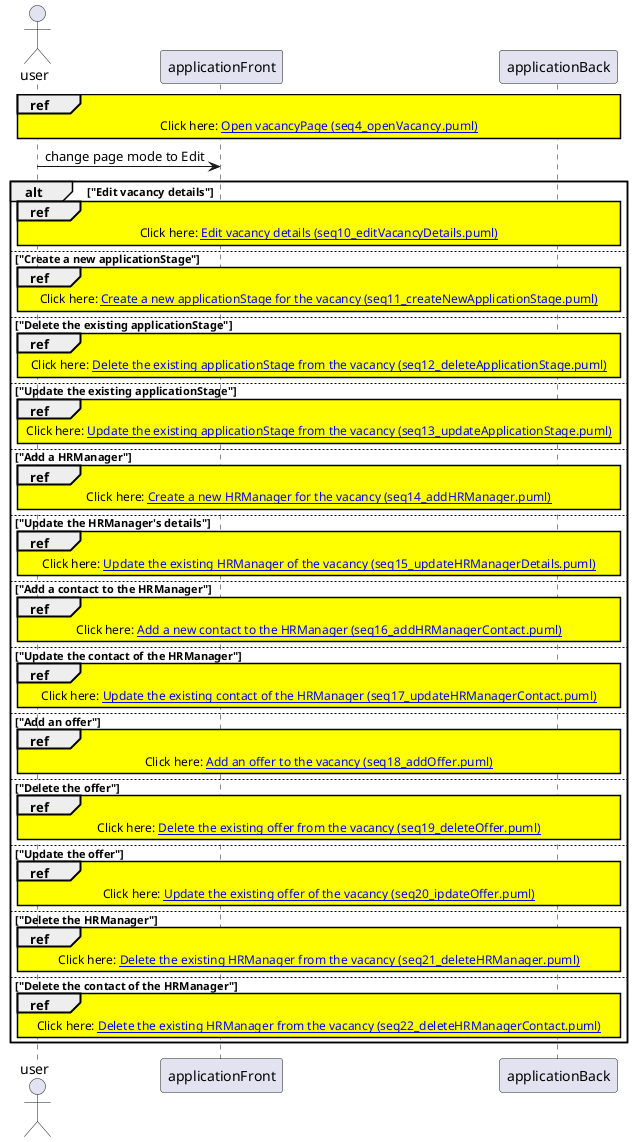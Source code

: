 @startuml "Edit the existing jobSearchingProcess sequence diagram"
skinparam topurl https://github.com/dimonar2186/jobHunter/tree/master/srs/algorithms/
skinparam sequenceReferenceBackgroundColor yellow

    actor "user" as user
    participant "applicationFront" as front
    participant "applicationBack" as back

    ref over user, front, back :Click here: [[seq4_openVacancy.puml Open vacancyPage (seq4_openVacancy.puml)]]

    user -> front : change page mode to Edit

    alt "Edit vacancy details"
        ref over user, front, back :Click here: [[seq10_editVacancyDetails.puml Edit vacancy details (seq10_editVacancyDetails.puml)]]
    else "Create a new applicationStage"
        ref over user, front, back :Click here: [[seq11_createNewApplicationStage.puml Create a new applicationStage for the vacancy (seq11_createNewApplicationStage.puml)]]
    else "Delete the existing applicationStage"
        ref over user, front, back :Click here: [[seq12_deleteApplicationStage.puml Delete the existing applicationStage from the vacancy (seq12_deleteApplicationStage.puml)]]
    else "Update the existing applicationStage"
        ref over user, front, back :Click here: [[seq13_updateApplicationStage.puml Update the existing applicationStage from the vacancy (seq13_updateApplicationStage.puml)]]
    else "Add a HRManager"
        ref over user, front, back :Click here: [[seq14_addHRManager.puml Create a new HRManager for the vacancy (seq14_addHRManager.puml)]]
    else "Update the HRManager's details"
        ref over user, front, back :Click here: [[seq15_updateHRManagerDetails.puml Update the existing HRManager of the vacancy (seq15_updateHRManagerDetails.puml)]]
    else "Add a contact to the HRManager"
        ref over user, front, back :Click here: [[seq16_addHRManagerContact.puml Add a new contact to the HRManager (seq16_addHRManagerContact.puml)]]
    else "Update the contact of the HRManager"
        ref over user, front, back :Click here: [[seq17_updateHRManagerContact.puml Update the existing contact of the HRManager (seq17_updateHRManagerContact.puml)]]
    else "Add an offer"
        ref over user, front, back :Click here: [[seq18_addOffer.puml Add an offer to the vacancy (seq18_addOffer.puml)]]
    else "Delete the offer"
        ref over user, front, back :Click here: [[seq19_deleteOffer.puml Delete the existing offer from the vacancy (seq19_deleteOffer.puml)]]
    else "Update the offer"
        ref over user, front, back :Click here: [[seq20_updateOffer.puml Update the existing offer of the vacancy (seq20_ipdateOffer.puml)]]
    else "Delete the HRManager"
        ref over user, front, back :Click here: [[seq21_deleteHRManager.puml Delete the existing HRManager from the vacancy (seq21_deleteHRManager.puml)]]
    else "Delete the contact of the HRManager"
        ref over user, front, back :Click here: [[seq22_deleteHRManagerContact.puml Delete the existing HRManager from the vacancy (seq22_deleteHRManagerContact.puml)]]
    end
@enduml